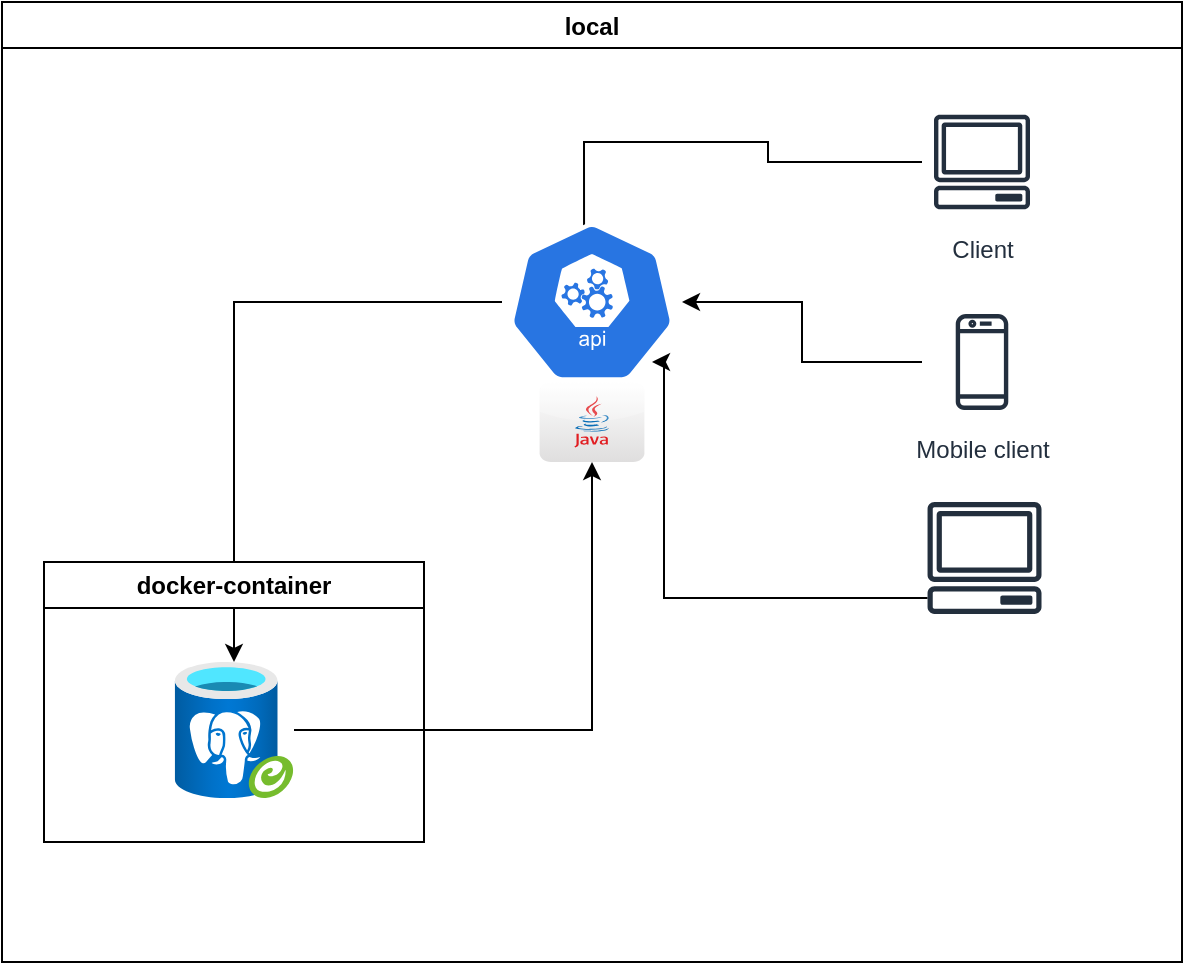 <mxfile version="21.6.6" type="github">
  <diagram name="Página-1" id="Mbmdlvuc3ISE-hzkfrJS">
    <mxGraphModel dx="1434" dy="768" grid="1" gridSize="10" guides="1" tooltips="1" connect="1" arrows="1" fold="1" page="1" pageScale="1" pageWidth="827" pageHeight="1169" math="0" shadow="0">
      <root>
        <mxCell id="0" />
        <mxCell id="1" parent="0" />
        <mxCell id="F_t2Z-i2irXVNuNtdFWY-15" value="local" style="swimlane;startSize=23;" vertex="1" parent="1">
          <mxGeometry x="50" y="70" width="590" height="480" as="geometry" />
        </mxCell>
        <mxCell id="F_t2Z-i2irXVNuNtdFWY-8" value="" style="image;aspect=fixed;html=1;points=[];align=center;fontSize=12;image=img/lib/azure2/databases/Azure_Database_PostgreSQL_Server_Group.svg;" vertex="1" parent="F_t2Z-i2irXVNuNtdFWY-15">
          <mxGeometry x="86" y="330" width="60" height="68" as="geometry" />
        </mxCell>
        <mxCell id="F_t2Z-i2irXVNuNtdFWY-11" style="edgeStyle=orthogonalEdgeStyle;rounded=0;orthogonalLoop=1;jettySize=auto;html=1;" edge="1" parent="F_t2Z-i2irXVNuNtdFWY-15" source="F_t2Z-i2irXVNuNtdFWY-3" target="F_t2Z-i2irXVNuNtdFWY-8">
          <mxGeometry relative="1" as="geometry" />
        </mxCell>
        <mxCell id="F_t2Z-i2irXVNuNtdFWY-12" style="edgeStyle=orthogonalEdgeStyle;rounded=0;orthogonalLoop=1;jettySize=auto;html=1;" edge="1" parent="F_t2Z-i2irXVNuNtdFWY-15" source="F_t2Z-i2irXVNuNtdFWY-8" target="F_t2Z-i2irXVNuNtdFWY-5">
          <mxGeometry relative="1" as="geometry" />
        </mxCell>
        <mxCell id="F_t2Z-i2irXVNuNtdFWY-16" value="docker-container" style="swimlane;whiteSpace=wrap;html=1;startSize=23;" vertex="1" parent="F_t2Z-i2irXVNuNtdFWY-15">
          <mxGeometry x="21" y="280" width="190" height="140" as="geometry">
            <mxRectangle x="21" y="280" width="140" height="30" as="alternateBounds" />
          </mxGeometry>
        </mxCell>
        <mxCell id="F_t2Z-i2irXVNuNtdFWY-23" value="" style="edgeStyle=orthogonalEdgeStyle;rounded=0;orthogonalLoop=1;jettySize=auto;html=1;entryX=0.456;entryY=0.225;entryDx=0;entryDy=0;entryPerimeter=0;" edge="1" parent="F_t2Z-i2irXVNuNtdFWY-15" source="F_t2Z-i2irXVNuNtdFWY-17" target="F_t2Z-i2irXVNuNtdFWY-3">
          <mxGeometry relative="1" as="geometry">
            <mxPoint x="380" y="80" as="targetPoint" />
            <Array as="points">
              <mxPoint x="383" y="80" />
              <mxPoint x="383" y="70" />
              <mxPoint x="291" y="70" />
            </Array>
          </mxGeometry>
        </mxCell>
        <mxCell id="F_t2Z-i2irXVNuNtdFWY-17" value="Client" style="sketch=0;outlineConnect=0;fontColor=#232F3E;gradientColor=none;strokeColor=#232F3E;fillColor=#ffffff;dashed=0;verticalLabelPosition=bottom;verticalAlign=top;align=center;html=1;fontSize=12;fontStyle=0;aspect=fixed;shape=mxgraph.aws4.resourceIcon;resIcon=mxgraph.aws4.client;" vertex="1" parent="F_t2Z-i2irXVNuNtdFWY-15">
          <mxGeometry x="460" y="50" width="60" height="60" as="geometry" />
        </mxCell>
        <mxCell id="F_t2Z-i2irXVNuNtdFWY-21" value="" style="edgeStyle=orthogonalEdgeStyle;rounded=0;orthogonalLoop=1;jettySize=auto;html=1;" edge="1" parent="F_t2Z-i2irXVNuNtdFWY-15" source="F_t2Z-i2irXVNuNtdFWY-18" target="F_t2Z-i2irXVNuNtdFWY-3">
          <mxGeometry relative="1" as="geometry">
            <mxPoint x="380" y="180" as="targetPoint" />
          </mxGeometry>
        </mxCell>
        <mxCell id="F_t2Z-i2irXVNuNtdFWY-18" value="Mobile client" style="sketch=0;outlineConnect=0;fontColor=#232F3E;gradientColor=none;strokeColor=#232F3E;fillColor=#ffffff;dashed=0;verticalLabelPosition=bottom;verticalAlign=top;align=center;html=1;fontSize=12;fontStyle=0;aspect=fixed;shape=mxgraph.aws4.resourceIcon;resIcon=mxgraph.aws4.mobile_client;" vertex="1" parent="F_t2Z-i2irXVNuNtdFWY-15">
          <mxGeometry x="460" y="150" width="60" height="60" as="geometry" />
        </mxCell>
        <mxCell id="F_t2Z-i2irXVNuNtdFWY-24" style="edgeStyle=orthogonalEdgeStyle;rounded=0;orthogonalLoop=1;jettySize=auto;html=1;entryX=0.833;entryY=0.863;entryDx=0;entryDy=0;entryPerimeter=0;" edge="1" parent="F_t2Z-i2irXVNuNtdFWY-15" source="F_t2Z-i2irXVNuNtdFWY-19" target="F_t2Z-i2irXVNuNtdFWY-3">
          <mxGeometry relative="1" as="geometry">
            <Array as="points">
              <mxPoint x="331" y="298" />
              <mxPoint x="331" y="180" />
              <mxPoint x="325" y="180" />
            </Array>
          </mxGeometry>
        </mxCell>
        <mxCell id="F_t2Z-i2irXVNuNtdFWY-19" value="" style="sketch=0;outlineConnect=0;fontColor=#232F3E;gradientColor=none;fillColor=#232F3D;strokeColor=none;dashed=0;verticalLabelPosition=bottom;verticalAlign=top;align=center;html=1;fontSize=12;fontStyle=0;aspect=fixed;pointerEvents=1;shape=mxgraph.aws4.client;" vertex="1" parent="F_t2Z-i2irXVNuNtdFWY-15">
          <mxGeometry x="462.53" y="250" width="57.47" height="56" as="geometry" />
        </mxCell>
        <mxCell id="F_t2Z-i2irXVNuNtdFWY-6" value="" style="group" vertex="1" connectable="0" parent="F_t2Z-i2irXVNuNtdFWY-15">
          <mxGeometry x="250" y="110" width="90" height="120" as="geometry" />
        </mxCell>
        <mxCell id="F_t2Z-i2irXVNuNtdFWY-3" value="" style="sketch=0;html=1;dashed=0;whitespace=wrap;fillColor=#2875E2;strokeColor=#ffffff;points=[[0.005,0.63,0],[0.1,0.2,0],[0.9,0.2,0],[0.5,0,0],[0.995,0.63,0],[0.72,0.99,0],[0.5,1,0],[0.28,0.99,0]];verticalLabelPosition=bottom;align=center;verticalAlign=top;shape=mxgraph.kubernetes.icon;prIcon=api" vertex="1" parent="F_t2Z-i2irXVNuNtdFWY-6">
          <mxGeometry width="90" height="80" as="geometry" />
        </mxCell>
        <mxCell id="F_t2Z-i2irXVNuNtdFWY-5" value="" style="dashed=0;outlineConnect=0;html=1;align=center;labelPosition=center;verticalLabelPosition=bottom;verticalAlign=top;shape=mxgraph.webicons.java;gradientColor=#DFDEDE" vertex="1" parent="F_t2Z-i2irXVNuNtdFWY-6">
          <mxGeometry x="18.8" y="80" width="52.4" height="40" as="geometry" />
        </mxCell>
      </root>
    </mxGraphModel>
  </diagram>
</mxfile>
